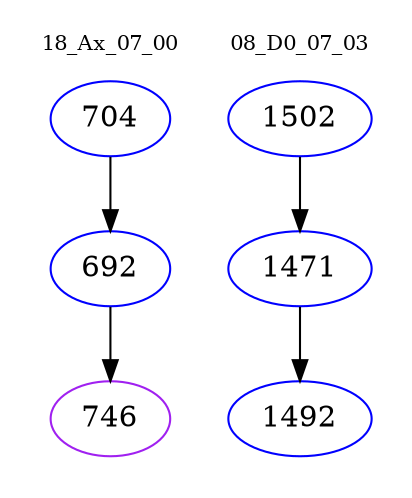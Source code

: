 digraph{
subgraph cluster_0 {
color = white
label = "18_Ax_07_00";
fontsize=10;
T0_704 [label="704", color="blue"]
T0_704 -> T0_692 [color="black"]
T0_692 [label="692", color="blue"]
T0_692 -> T0_746 [color="black"]
T0_746 [label="746", color="purple"]
}
subgraph cluster_1 {
color = white
label = "08_D0_07_03";
fontsize=10;
T1_1502 [label="1502", color="blue"]
T1_1502 -> T1_1471 [color="black"]
T1_1471 [label="1471", color="blue"]
T1_1471 -> T1_1492 [color="black"]
T1_1492 [label="1492", color="blue"]
}
}

